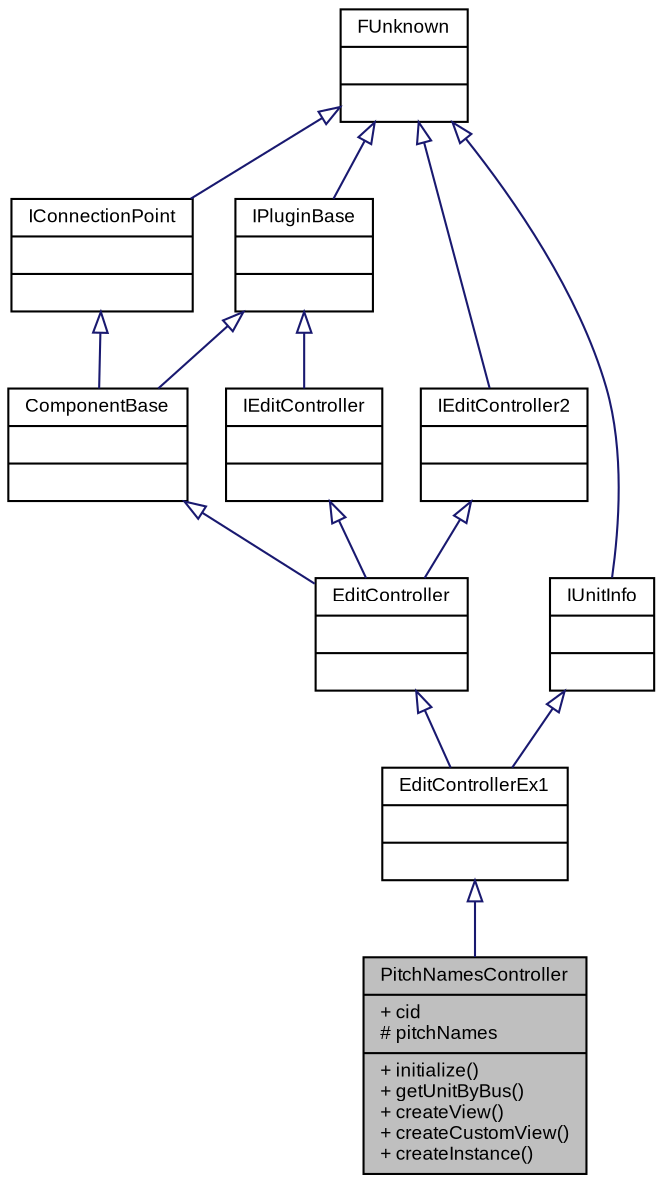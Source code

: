 digraph G
{
  bgcolor="transparent";
  edge [fontname="Arial",fontsize="9",labelfontname="Arial",labelfontsize="9"];
  node [fontname="Arial",fontsize="9",shape=record];
  Node1 [label="{PitchNamesController\n|+ cid\l# pitchNames\l|+ initialize()\l+ getUnitByBus()\l+ createView()\l+ createCustomView()\l+ createInstance()\l}",height=0.2,width=0.4,color="black", fillcolor="grey75", style="filled" fontcolor="black"];
  Node2 -> Node1 [dir=back,color="midnightblue",fontsize="9",style="solid",arrowtail="empty",fontname="Arial"];
  Node2 [label="{EditControllerEx1\n||}",height=0.2,width=0.4,color="black",URL="vstsdk.tag$classSteinberg_1_1Vst_1_1EditControllerEx1.html"];
  Node3 -> Node2 [dir=back,color="midnightblue",fontsize="9",style="solid",arrowtail="empty",fontname="Arial"];
  Node3 [label="{EditController\n||}",height=0.2,width=0.4,color="black",URL="vstsdk.tag$classSteinberg_1_1Vst_1_1EditController.html"];
  Node4 -> Node3 [dir=back,color="midnightblue",fontsize="9",style="solid",arrowtail="empty",fontname="Arial"];
  Node4 [label="{ComponentBase\n||}",height=0.2,width=0.4,color="black",URL="vstsdk.tag$classSteinberg_1_1Vst_1_1ComponentBase.html"];
  Node5 -> Node4 [dir=back,color="midnightblue",fontsize="9",style="solid",arrowtail="empty",fontname="Arial"];
  Node5 [label="{IPluginBase\n||}",height=0.2,width=0.4,color="black",URL="base.tag$classSteinberg_1_1IPluginBase.html"];
  Node6 -> Node5 [dir=back,color="midnightblue",fontsize="9",style="solid",arrowtail="empty",fontname="Arial"];
  Node6 [label="{FUnknown\n||}",height=0.2,width=0.4,color="black",URL="base.tag$classSteinberg_1_1FUnknown.html"];
  Node7 -> Node4 [dir=back,color="midnightblue",fontsize="9",style="solid",arrowtail="empty",fontname="Arial"];
  Node7 [label="{IConnectionPoint\n||}",height=0.2,width=0.4,color="black",URL="vstinterfaces.tag$classSteinberg_1_1Vst_1_1IConnectionPoint.html"];
  Node6 -> Node7 [dir=back,color="midnightblue",fontsize="9",style="solid",arrowtail="empty",fontname="Arial"];
  Node8 -> Node3 [dir=back,color="midnightblue",fontsize="9",style="solid",arrowtail="empty",fontname="Arial"];
  Node8 [label="{IEditController\n||}",height=0.2,width=0.4,color="black",URL="vstinterfaces.tag$classSteinberg_1_1Vst_1_1IEditController.html"];
  Node5 -> Node8 [dir=back,color="midnightblue",fontsize="9",style="solid",arrowtail="empty",fontname="Arial"];
  Node9 -> Node3 [dir=back,color="midnightblue",fontsize="9",style="solid",arrowtail="empty",fontname="Arial"];
  Node9 [label="{IEditController2\n||}",height=0.2,width=0.4,color="black",URL="vstinterfaces.tag$classSteinberg_1_1Vst_1_1IEditController2.html"];
  Node6 -> Node9 [dir=back,color="midnightblue",fontsize="9",style="solid",arrowtail="empty",fontname="Arial"];
  Node10 -> Node2 [dir=back,color="midnightblue",fontsize="9",style="solid",arrowtail="empty",fontname="Arial"];
  Node10 [label="{IUnitInfo\n||}",height=0.2,width=0.4,color="black",URL="vstinterfaces.tag$classSteinberg_1_1Vst_1_1IUnitInfo.html"];
  Node6 -> Node10 [dir=back,color="midnightblue",fontsize="9",style="solid",arrowtail="empty",fontname="Arial"];
}
